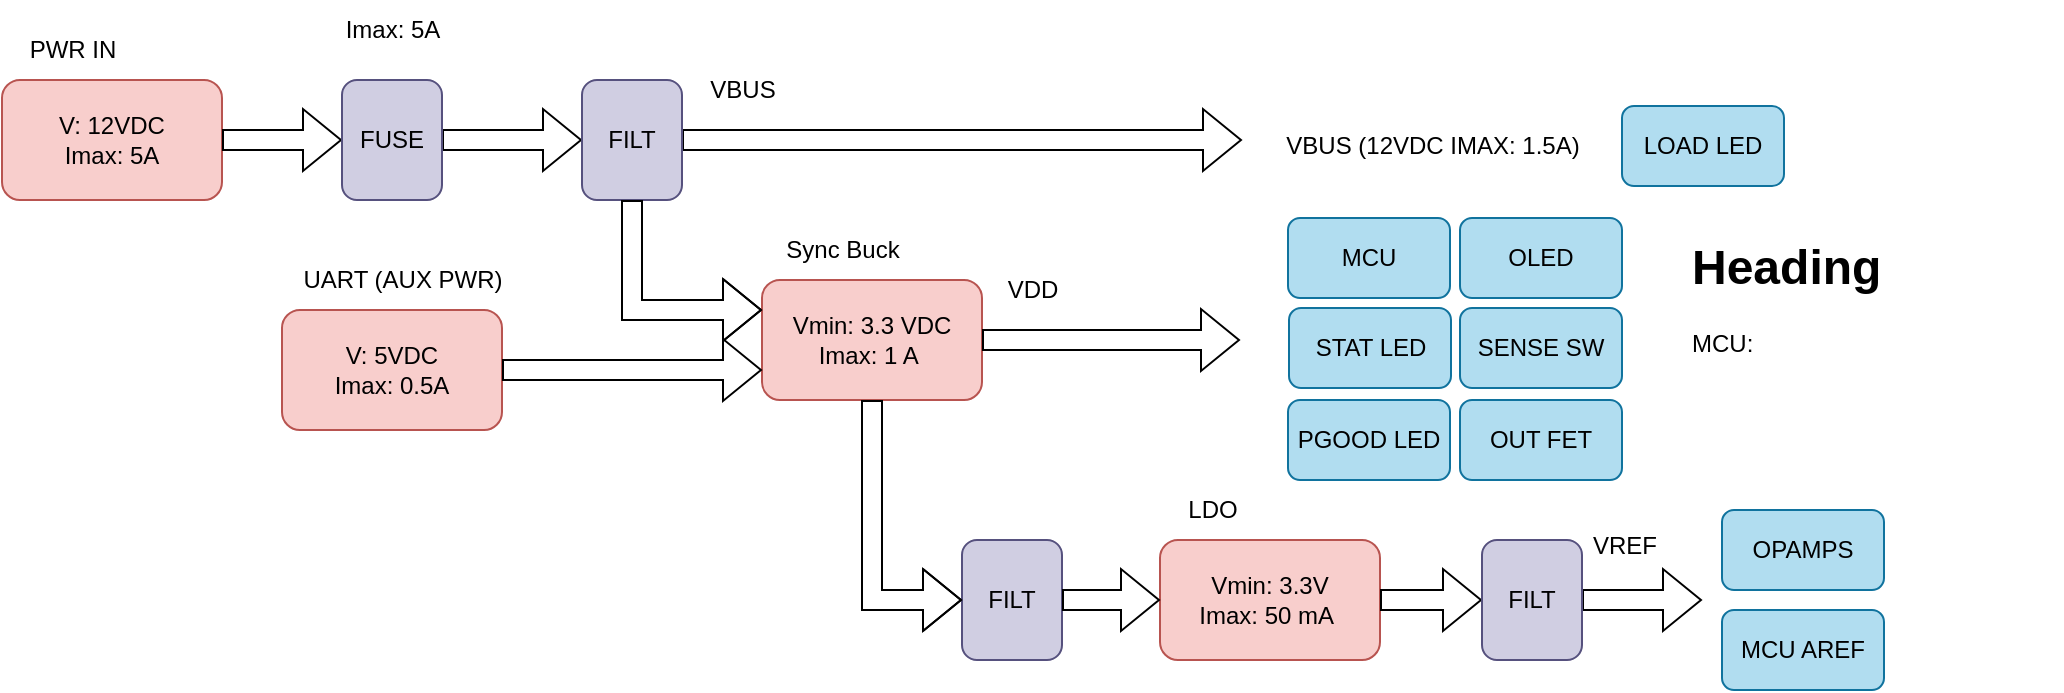<mxfile version="21.6.3" type="github">
  <diagram name="Page-1" id="2cvKEyg1qjpxXtNKsSZw">
    <mxGraphModel dx="1094" dy="676" grid="1" gridSize="10" guides="1" tooltips="1" connect="1" arrows="1" fold="1" page="1" pageScale="1" pageWidth="850" pageHeight="1100" math="0" shadow="0">
      <root>
        <mxCell id="0" />
        <mxCell id="1" parent="0" />
        <mxCell id="by1AhoUI2fDS6oZb-t9W-1" value="V: 12VDC&lt;br&gt;Imax: 5A" style="rounded=1;whiteSpace=wrap;html=1;fillColor=#f8cecc;strokeColor=#b85450;" vertex="1" parent="1">
          <mxGeometry x="10" y="160" width="110" height="60" as="geometry" />
        </mxCell>
        <mxCell id="by1AhoUI2fDS6oZb-t9W-3" value="Vmin: 3.3 VDC&lt;br&gt;Imax: 1 A&amp;nbsp;" style="rounded=1;whiteSpace=wrap;html=1;fillColor=#f8cecc;strokeColor=#b85450;" vertex="1" parent="1">
          <mxGeometry x="390" y="260" width="110" height="60" as="geometry" />
        </mxCell>
        <mxCell id="by1AhoUI2fDS6oZb-t9W-4" value="Vmin: 3.3V&lt;br&gt;Imax: 50 mA&amp;nbsp;" style="rounded=1;whiteSpace=wrap;html=1;fillColor=#f8cecc;strokeColor=#b85450;" vertex="1" parent="1">
          <mxGeometry x="589" y="390" width="110" height="60" as="geometry" />
        </mxCell>
        <mxCell id="by1AhoUI2fDS6oZb-t9W-6" value="" style="shape=flexArrow;endArrow=classic;html=1;rounded=0;exitX=1;exitY=0.5;exitDx=0;exitDy=0;" edge="1" parent="1" source="by1AhoUI2fDS6oZb-t9W-13" target="by1AhoUI2fDS6oZb-t9W-21">
          <mxGeometry width="50" height="50" relative="1" as="geometry">
            <mxPoint x="180" y="290" as="sourcePoint" />
            <mxPoint x="340" y="190" as="targetPoint" />
          </mxGeometry>
        </mxCell>
        <mxCell id="by1AhoUI2fDS6oZb-t9W-8" value="" style="shape=flexArrow;endArrow=classic;html=1;rounded=0;exitX=1;exitY=0.5;exitDx=0;exitDy=0;" edge="1" parent="1" source="by1AhoUI2fDS6oZb-t9W-21">
          <mxGeometry width="50" height="50" relative="1" as="geometry">
            <mxPoint x="410" y="190" as="sourcePoint" />
            <mxPoint x="630" y="190" as="targetPoint" />
          </mxGeometry>
        </mxCell>
        <mxCell id="by1AhoUI2fDS6oZb-t9W-9" value="VBUS (12VDC IMAX: 1.5A)" style="text;html=1;align=center;verticalAlign=middle;resizable=0;points=[];autosize=1;strokeColor=none;fillColor=none;" vertex="1" parent="1">
          <mxGeometry x="640" y="178" width="170" height="30" as="geometry" />
        </mxCell>
        <mxCell id="by1AhoUI2fDS6oZb-t9W-14" value="" style="shape=flexArrow;endArrow=classic;html=1;rounded=0;entryX=0;entryY=0.5;entryDx=0;entryDy=0;exitX=1;exitY=0.5;exitDx=0;exitDy=0;" edge="1" parent="1" source="by1AhoUI2fDS6oZb-t9W-1" target="by1AhoUI2fDS6oZb-t9W-13">
          <mxGeometry width="50" height="50" relative="1" as="geometry">
            <mxPoint x="150" y="190" as="sourcePoint" />
            <mxPoint x="290" y="190" as="targetPoint" />
          </mxGeometry>
        </mxCell>
        <mxCell id="by1AhoUI2fDS6oZb-t9W-13" value="FUSE" style="rounded=1;whiteSpace=wrap;html=1;fillColor=#d0cee2;strokeColor=#56517e;" vertex="1" parent="1">
          <mxGeometry x="180" y="160" width="50" height="60" as="geometry" />
        </mxCell>
        <mxCell id="by1AhoUI2fDS6oZb-t9W-17" value="Sync Buck" style="text;html=1;align=center;verticalAlign=middle;resizable=0;points=[];autosize=1;strokeColor=none;fillColor=none;" vertex="1" parent="1">
          <mxGeometry x="390" y="230" width="80" height="30" as="geometry" />
        </mxCell>
        <mxCell id="by1AhoUI2fDS6oZb-t9W-20" value="LDO" style="text;html=1;align=center;verticalAlign=middle;resizable=0;points=[];autosize=1;strokeColor=none;fillColor=none;" vertex="1" parent="1">
          <mxGeometry x="590" y="360" width="50" height="30" as="geometry" />
        </mxCell>
        <mxCell id="by1AhoUI2fDS6oZb-t9W-21" value="FILT" style="rounded=1;whiteSpace=wrap;html=1;fillColor=#d0cee2;strokeColor=#56517e;" vertex="1" parent="1">
          <mxGeometry x="300" y="160" width="50" height="60" as="geometry" />
        </mxCell>
        <mxCell id="by1AhoUI2fDS6oZb-t9W-23" value="" style="shape=flexArrow;endArrow=classic;html=1;rounded=0;entryX=0;entryY=0.25;entryDx=0;entryDy=0;exitX=0.5;exitY=1;exitDx=0;exitDy=0;" edge="1" parent="1" source="by1AhoUI2fDS6oZb-t9W-21" target="by1AhoUI2fDS6oZb-t9W-3">
          <mxGeometry width="50" height="50" relative="1" as="geometry">
            <mxPoint x="480" y="410" as="sourcePoint" />
            <mxPoint x="530" y="360" as="targetPoint" />
            <Array as="points">
              <mxPoint x="325" y="275" />
            </Array>
          </mxGeometry>
        </mxCell>
        <mxCell id="by1AhoUI2fDS6oZb-t9W-24" value="FILT" style="rounded=1;whiteSpace=wrap;html=1;fillColor=#d0cee2;strokeColor=#56517e;" vertex="1" parent="1">
          <mxGeometry x="490" y="390" width="50" height="60" as="geometry" />
        </mxCell>
        <mxCell id="by1AhoUI2fDS6oZb-t9W-25" value="" style="shape=flexArrow;endArrow=classic;html=1;rounded=0;exitX=0.5;exitY=1;exitDx=0;exitDy=0;entryX=0;entryY=0.5;entryDx=0;entryDy=0;" edge="1" parent="1" source="by1AhoUI2fDS6oZb-t9W-3" target="by1AhoUI2fDS6oZb-t9W-24">
          <mxGeometry width="50" height="50" relative="1" as="geometry">
            <mxPoint x="399" y="460" as="sourcePoint" />
            <mxPoint x="449" y="410" as="targetPoint" />
            <Array as="points">
              <mxPoint x="445" y="420" />
            </Array>
          </mxGeometry>
        </mxCell>
        <mxCell id="by1AhoUI2fDS6oZb-t9W-26" value="" style="shape=flexArrow;endArrow=classic;html=1;rounded=0;entryX=0;entryY=0.5;entryDx=0;entryDy=0;exitX=1;exitY=0.5;exitDx=0;exitDy=0;" edge="1" parent="1" source="by1AhoUI2fDS6oZb-t9W-24" target="by1AhoUI2fDS6oZb-t9W-4">
          <mxGeometry width="50" height="50" relative="1" as="geometry">
            <mxPoint x="489" y="530" as="sourcePoint" />
            <mxPoint x="539" y="480" as="targetPoint" />
          </mxGeometry>
        </mxCell>
        <mxCell id="by1AhoUI2fDS6oZb-t9W-27" value="" style="shape=flexArrow;endArrow=classic;html=1;rounded=0;exitX=1;exitY=0.5;exitDx=0;exitDy=0;" edge="1" parent="1" source="by1AhoUI2fDS6oZb-t9W-3">
          <mxGeometry width="50" height="50" relative="1" as="geometry">
            <mxPoint x="579" y="340" as="sourcePoint" />
            <mxPoint x="629" y="290" as="targetPoint" />
          </mxGeometry>
        </mxCell>
        <mxCell id="by1AhoUI2fDS6oZb-t9W-28" value="" style="shape=flexArrow;endArrow=classic;html=1;rounded=0;exitX=1;exitY=0.5;exitDx=0;exitDy=0;" edge="1" parent="1" source="by1AhoUI2fDS6oZb-t9W-32">
          <mxGeometry width="50" height="50" relative="1" as="geometry">
            <mxPoint x="749" y="430" as="sourcePoint" />
            <mxPoint x="860" y="420" as="targetPoint" />
          </mxGeometry>
        </mxCell>
        <mxCell id="by1AhoUI2fDS6oZb-t9W-29" value="VDD" style="text;html=1;align=center;verticalAlign=middle;resizable=0;points=[];autosize=1;strokeColor=none;fillColor=none;" vertex="1" parent="1">
          <mxGeometry x="500" y="250" width="50" height="30" as="geometry" />
        </mxCell>
        <mxCell id="by1AhoUI2fDS6oZb-t9W-31" value="Imax: 5A" style="text;html=1;align=center;verticalAlign=middle;resizable=0;points=[];autosize=1;strokeColor=none;fillColor=none;" vertex="1" parent="1">
          <mxGeometry x="170" y="120" width="70" height="30" as="geometry" />
        </mxCell>
        <mxCell id="by1AhoUI2fDS6oZb-t9W-34" value="" style="shape=flexArrow;endArrow=classic;html=1;rounded=0;exitX=1;exitY=0.5;exitDx=0;exitDy=0;" edge="1" parent="1" source="by1AhoUI2fDS6oZb-t9W-4" target="by1AhoUI2fDS6oZb-t9W-32">
          <mxGeometry width="50" height="50" relative="1" as="geometry">
            <mxPoint x="699" y="420" as="sourcePoint" />
            <mxPoint x="860" y="420" as="targetPoint" />
          </mxGeometry>
        </mxCell>
        <mxCell id="by1AhoUI2fDS6oZb-t9W-32" value="FILT" style="rounded=1;whiteSpace=wrap;html=1;fillColor=#d0cee2;strokeColor=#56517e;" vertex="1" parent="1">
          <mxGeometry x="750" y="390" width="50" height="60" as="geometry" />
        </mxCell>
        <mxCell id="by1AhoUI2fDS6oZb-t9W-35" value="MCU" style="rounded=1;whiteSpace=wrap;html=1;fillColor=#b1ddf0;strokeColor=#10739e;" vertex="1" parent="1">
          <mxGeometry x="653" y="229" width="81" height="40" as="geometry" />
        </mxCell>
        <mxCell id="by1AhoUI2fDS6oZb-t9W-36" value="STAT LED" style="rounded=1;whiteSpace=wrap;html=1;fillColor=#b1ddf0;strokeColor=#10739e;" vertex="1" parent="1">
          <mxGeometry x="653.5" y="274" width="81" height="40" as="geometry" />
        </mxCell>
        <mxCell id="by1AhoUI2fDS6oZb-t9W-37" value="V: 5VDC&lt;br&gt;Imax: 0.5A" style="rounded=1;whiteSpace=wrap;html=1;fillColor=#f8cecc;strokeColor=#b85450;" vertex="1" parent="1">
          <mxGeometry x="150" y="275" width="110" height="60" as="geometry" />
        </mxCell>
        <mxCell id="by1AhoUI2fDS6oZb-t9W-38" value="" style="shape=flexArrow;endArrow=classic;html=1;rounded=0;entryX=0;entryY=0.75;entryDx=0;entryDy=0;exitX=1;exitY=0.5;exitDx=0;exitDy=0;" edge="1" parent="1" source="by1AhoUI2fDS6oZb-t9W-37" target="by1AhoUI2fDS6oZb-t9W-3">
          <mxGeometry width="50" height="50" relative="1" as="geometry">
            <mxPoint x="260" y="520" as="sourcePoint" />
            <mxPoint x="310" y="470" as="targetPoint" />
            <Array as="points" />
          </mxGeometry>
        </mxCell>
        <mxCell id="by1AhoUI2fDS6oZb-t9W-39" value="LOAD LED" style="rounded=1;whiteSpace=wrap;html=1;fillColor=#b1ddf0;strokeColor=#10739e;" vertex="1" parent="1">
          <mxGeometry x="820" y="173" width="81" height="40" as="geometry" />
        </mxCell>
        <mxCell id="by1AhoUI2fDS6oZb-t9W-40" value="UART (AUX PWR)" style="text;html=1;align=center;verticalAlign=middle;resizable=0;points=[];autosize=1;strokeColor=none;fillColor=none;" vertex="1" parent="1">
          <mxGeometry x="150" y="245" width="120" height="30" as="geometry" />
        </mxCell>
        <mxCell id="by1AhoUI2fDS6oZb-t9W-41" value="PWR IN" style="text;html=1;align=center;verticalAlign=middle;resizable=0;points=[];autosize=1;strokeColor=none;fillColor=none;" vertex="1" parent="1">
          <mxGeometry x="10" y="130" width="70" height="30" as="geometry" />
        </mxCell>
        <mxCell id="by1AhoUI2fDS6oZb-t9W-42" value="OPAMPS" style="rounded=1;whiteSpace=wrap;html=1;fillColor=#b1ddf0;strokeColor=#10739e;" vertex="1" parent="1">
          <mxGeometry x="870" y="375" width="81" height="40" as="geometry" />
        </mxCell>
        <mxCell id="by1AhoUI2fDS6oZb-t9W-43" value="MCU AREF" style="rounded=1;whiteSpace=wrap;html=1;fillColor=#b1ddf0;strokeColor=#10739e;" vertex="1" parent="1">
          <mxGeometry x="870" y="425" width="81" height="40" as="geometry" />
        </mxCell>
        <mxCell id="by1AhoUI2fDS6oZb-t9W-44" value="PGOOD LED" style="rounded=1;whiteSpace=wrap;html=1;fillColor=#b1ddf0;strokeColor=#10739e;" vertex="1" parent="1">
          <mxGeometry x="653" y="320" width="81" height="40" as="geometry" />
        </mxCell>
        <mxCell id="by1AhoUI2fDS6oZb-t9W-45" value="OLED" style="rounded=1;whiteSpace=wrap;html=1;fillColor=#b1ddf0;strokeColor=#10739e;" vertex="1" parent="1">
          <mxGeometry x="739" y="229" width="81" height="40" as="geometry" />
        </mxCell>
        <mxCell id="by1AhoUI2fDS6oZb-t9W-46" value="SENSE SW" style="rounded=1;whiteSpace=wrap;html=1;fillColor=#b1ddf0;strokeColor=#10739e;" vertex="1" parent="1">
          <mxGeometry x="739" y="274" width="81" height="40" as="geometry" />
        </mxCell>
        <mxCell id="by1AhoUI2fDS6oZb-t9W-47" value="OUT FET" style="rounded=1;whiteSpace=wrap;html=1;fillColor=#b1ddf0;strokeColor=#10739e;" vertex="1" parent="1">
          <mxGeometry x="739" y="320" width="81" height="40" as="geometry" />
        </mxCell>
        <mxCell id="by1AhoUI2fDS6oZb-t9W-48" value="VREF" style="text;html=1;align=center;verticalAlign=middle;resizable=0;points=[];autosize=1;strokeColor=none;fillColor=none;" vertex="1" parent="1">
          <mxGeometry x="791" y="378" width="60" height="30" as="geometry" />
        </mxCell>
        <mxCell id="by1AhoUI2fDS6oZb-t9W-49" value="VBUS" style="text;html=1;align=center;verticalAlign=middle;resizable=0;points=[];autosize=1;strokeColor=none;fillColor=none;" vertex="1" parent="1">
          <mxGeometry x="350" y="150" width="60" height="30" as="geometry" />
        </mxCell>
        <mxCell id="by1AhoUI2fDS6oZb-t9W-50" value="&lt;h1&gt;Heading&lt;/h1&gt;&lt;p&gt;MCU:&amp;nbsp;&lt;/p&gt;" style="text;html=1;strokeColor=none;fillColor=none;spacing=5;spacingTop=-20;whiteSpace=wrap;overflow=hidden;rounded=0;" vertex="1" parent="1">
          <mxGeometry x="850" y="234" width="190" height="120" as="geometry" />
        </mxCell>
      </root>
    </mxGraphModel>
  </diagram>
</mxfile>
